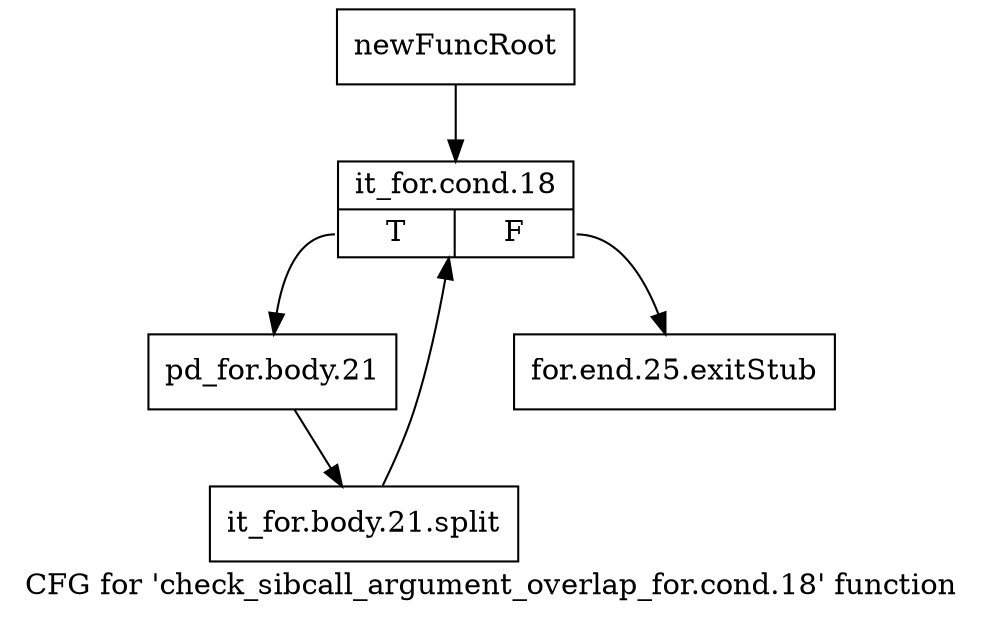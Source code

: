 digraph "CFG for 'check_sibcall_argument_overlap_for.cond.18' function" {
	label="CFG for 'check_sibcall_argument_overlap_for.cond.18' function";

	Node0x7a867e0 [shape=record,label="{newFuncRoot}"];
	Node0x7a867e0 -> Node0x7a86880;
	Node0x7a86830 [shape=record,label="{for.end.25.exitStub}"];
	Node0x7a86880 [shape=record,label="{it_for.cond.18|{<s0>T|<s1>F}}"];
	Node0x7a86880:s0 -> Node0x7a868d0;
	Node0x7a86880:s1 -> Node0x7a86830;
	Node0x7a868d0 [shape=record,label="{pd_for.body.21}"];
	Node0x7a868d0 -> Node0xf12ee40;
	Node0xf12ee40 [shape=record,label="{it_for.body.21.split}"];
	Node0xf12ee40 -> Node0x7a86880;
}
